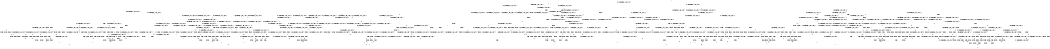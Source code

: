digraph BCG {
size = "7, 10.5";
center = TRUE;
node [shape = circle];
0 [peripheries = 2];
0 -> 1 [label = "EX !0 !ATOMIC_EXCH_BRANCH (1, +1, TRUE, +0, 3, TRUE) !{}"];
0 -> 2 [label = "EX !2 !ATOMIC_EXCH_BRANCH (1, +1, TRUE, +0, 2, TRUE) !{}"];
0 -> 3 [label = "EX !1 !ATOMIC_EXCH_BRANCH (1, +0, TRUE, +0, 1, TRUE) !{}"];
1 -> 4 [label = "EX !2 !ATOMIC_EXCH_BRANCH (1, +1, TRUE, +0, 2, FALSE) !{0}"];
1 -> 5 [label = "EX !1 !ATOMIC_EXCH_BRANCH (1, +0, TRUE, +0, 1, FALSE) !{0}"];
1 -> 6 [label = "TERMINATE !0"];
2 -> 7 [label = "EX !0 !ATOMIC_EXCH_BRANCH (1, +1, TRUE, +0, 3, FALSE) !{0, 1, 2}"];
2 -> 8 [label = "EX !1 !ATOMIC_EXCH_BRANCH (1, +0, TRUE, +0, 1, FALSE) !{0, 1, 2}"];
2 -> 9 [label = "TERMINATE !2"];
2 -> 10 [label = "EX !0 !ATOMIC_EXCH_BRANCH (1, +1, TRUE, +0, 3, FALSE) !{0, 1, 2}"];
3 -> 11 [label = "EX !1 !ATOMIC_EXCH_BRANCH (1, +0, TRUE, +0, 1, TRUE) !{0, 1}"];
3 -> 12 [label = "EX !0 !ATOMIC_EXCH_BRANCH (1, +1, TRUE, +0, 3, TRUE) !{0, 1}"];
3 -> 13 [label = "EX !2 !ATOMIC_EXCH_BRANCH (1, +1, TRUE, +0, 2, TRUE) !{0, 1}"];
3 -> 14 [label = "EX !0 !ATOMIC_EXCH_BRANCH (1, +1, TRUE, +0, 3, TRUE) !{0, 1}"];
4 -> 15 [label = "EX !1 !ATOMIC_EXCH_BRANCH (1, +0, TRUE, +0, 1, FALSE) !{0, 1, 2}"];
4 -> 16 [label = "TERMINATE !0"];
4 -> 17 [label = "TERMINATE !2"];
5 -> 18 [label = "EX !2 !ATOMIC_EXCH_BRANCH (1, +1, TRUE, +0, 2, TRUE) !{0, 1}"];
5 -> 19 [label = "TERMINATE !0"];
5 -> 20 [label = "TERMINATE !1"];
6 -> 21 [label = "EX !2 !ATOMIC_EXCH_BRANCH (1, +1, TRUE, +0, 2, FALSE) !{}"];
6 -> 22 [label = "EX !1 !ATOMIC_EXCH_BRANCH (1, +0, TRUE, +0, 1, FALSE) !{}"];
7 -> 23 [label = "EX !0 !ATOMIC_EXCH_BRANCH (1, +0, TRUE, +1, 1, TRUE) !{0, 1, 2}"];
7 -> 24 [label = "EX !1 !ATOMIC_EXCH_BRANCH (1, +0, TRUE, +0, 1, FALSE) !{0, 1, 2}"];
7 -> 25 [label = "TERMINATE !2"];
7 -> 26 [label = "EX !0 !ATOMIC_EXCH_BRANCH (1, +0, TRUE, +1, 1, TRUE) !{0, 1, 2}"];
8 -> 27 [label = "EX !0 !ATOMIC_EXCH_BRANCH (1, +1, TRUE, +0, 3, TRUE) !{0, 1, 2}"];
8 -> 28 [label = "TERMINATE !2"];
8 -> 29 [label = "TERMINATE !1"];
8 -> 30 [label = "EX !0 !ATOMIC_EXCH_BRANCH (1, +1, TRUE, +0, 3, TRUE) !{0, 1, 2}"];
9 -> 31 [label = "EX !0 !ATOMIC_EXCH_BRANCH (1, +1, TRUE, +0, 3, FALSE) !{0, 1}"];
9 -> 32 [label = "EX !1 !ATOMIC_EXCH_BRANCH (1, +0, TRUE, +0, 1, FALSE) !{0, 1}"];
9 -> 33 [label = "EX !0 !ATOMIC_EXCH_BRANCH (1, +1, TRUE, +0, 3, FALSE) !{0, 1}"];
10 -> 34 [label = "EX !1 !ATOMIC_EXCH_BRANCH (1, +0, TRUE, +0, 1, FALSE) !{0, 1, 2}"];
10 -> 26 [label = "EX !0 !ATOMIC_EXCH_BRANCH (1, +0, TRUE, +1, 1, TRUE) !{0, 1, 2}"];
10 -> 35 [label = "EX !1 !ATOMIC_EXCH_BRANCH (1, +0, TRUE, +0, 1, FALSE) !{0, 1, 2}"];
10 -> 36 [label = "TERMINATE !2"];
11 -> 11 [label = "EX !1 !ATOMIC_EXCH_BRANCH (1, +0, TRUE, +0, 1, TRUE) !{0, 1}"];
11 -> 12 [label = "EX !0 !ATOMIC_EXCH_BRANCH (1, +1, TRUE, +0, 3, TRUE) !{0, 1}"];
11 -> 13 [label = "EX !2 !ATOMIC_EXCH_BRANCH (1, +1, TRUE, +0, 2, TRUE) !{0, 1}"];
11 -> 14 [label = "EX !0 !ATOMIC_EXCH_BRANCH (1, +1, TRUE, +0, 3, TRUE) !{0, 1}"];
12 -> 37 [label = "EX !1 !ATOMIC_EXCH_BRANCH (1, +0, TRUE, +0, 1, FALSE) !{0, 1}"];
12 -> 38 [label = "EX !2 !ATOMIC_EXCH_BRANCH (1, +1, TRUE, +0, 2, FALSE) !{0, 1}"];
12 -> 39 [label = "TERMINATE !0"];
13 -> 8 [label = "EX !1 !ATOMIC_EXCH_BRANCH (1, +0, TRUE, +0, 1, FALSE) !{0, 1, 2}"];
13 -> 40 [label = "EX !0 !ATOMIC_EXCH_BRANCH (1, +1, TRUE, +0, 3, FALSE) !{0, 1, 2}"];
13 -> 41 [label = "TERMINATE !2"];
13 -> 42 [label = "EX !0 !ATOMIC_EXCH_BRANCH (1, +1, TRUE, +0, 3, FALSE) !{0, 1, 2}"];
14 -> 43 [label = "EX !1 !ATOMIC_EXCH_BRANCH (1, +0, TRUE, +0, 1, FALSE) !{0, 1}"];
14 -> 44 [label = "EX !1 !ATOMIC_EXCH_BRANCH (1, +0, TRUE, +0, 1, FALSE) !{0, 1}"];
14 -> 45 [label = "EX !2 !ATOMIC_EXCH_BRANCH (1, +1, TRUE, +0, 2, FALSE) !{0, 1}"];
14 -> 46 [label = "TERMINATE !0"];
15 -> 47 [label = "TERMINATE !0"];
15 -> 48 [label = "TERMINATE !2"];
15 -> 49 [label = "TERMINATE !1"];
16 -> 50 [label = "EX !1 !ATOMIC_EXCH_BRANCH (1, +0, TRUE, +0, 1, FALSE) !{1, 2}"];
16 -> 51 [label = "TERMINATE !2"];
16 -> 52 [label = "EX !1 !ATOMIC_EXCH_BRANCH (1, +0, TRUE, +0, 1, FALSE) !{1, 2}"];
17 -> 53 [label = "EX !1 !ATOMIC_EXCH_BRANCH (1, +0, TRUE, +0, 1, FALSE) !{0, 1}"];
17 -> 51 [label = "TERMINATE !0"];
18 -> 54 [label = "TERMINATE !0"];
18 -> 55 [label = "TERMINATE !2"];
18 -> 56 [label = "TERMINATE !1"];
19 -> 57 [label = "EX !2 !ATOMIC_EXCH_BRANCH (1, +1, TRUE, +0, 2, TRUE) !{1}"];
19 -> 58 [label = "TERMINATE !1"];
20 -> 59 [label = "EX !2 !ATOMIC_EXCH_BRANCH (1, +1, TRUE, +0, 2, TRUE) !{0}"];
20 -> 58 [label = "TERMINATE !0"];
21 -> 50 [label = "EX !1 !ATOMIC_EXCH_BRANCH (1, +0, TRUE, +0, 1, FALSE) !{1, 2}"];
21 -> 51 [label = "TERMINATE !2"];
21 -> 52 [label = "EX !1 !ATOMIC_EXCH_BRANCH (1, +0, TRUE, +0, 1, FALSE) !{1, 2}"];
22 -> 57 [label = "EX !2 !ATOMIC_EXCH_BRANCH (1, +1, TRUE, +0, 2, TRUE) !{1}"];
22 -> 58 [label = "TERMINATE !1"];
23 -> 60 [label = "EX !0 !ATOMIC_EXCH_BRANCH (1, +1, TRUE, +0, 3, TRUE) !{0, 1, 2}"];
23 -> 61 [label = "EX !1 !ATOMIC_EXCH_BRANCH (1, +0, TRUE, +0, 1, TRUE) !{0, 1, 2}"];
23 -> 62 [label = "TERMINATE !2"];
23 -> 63 [label = "EX !0 !ATOMIC_EXCH_BRANCH (1, +1, TRUE, +0, 3, TRUE) !{0, 1, 2}"];
24 -> 64 [label = "EX !0 !ATOMIC_EXCH_BRANCH (1, +0, TRUE, +1, 1, FALSE) !{0, 1, 2}"];
24 -> 65 [label = "TERMINATE !2"];
24 -> 66 [label = "TERMINATE !1"];
24 -> 67 [label = "EX !0 !ATOMIC_EXCH_BRANCH (1, +0, TRUE, +1, 1, FALSE) !{0, 1, 2}"];
25 -> 68 [label = "EX !0 !ATOMIC_EXCH_BRANCH (1, +0, TRUE, +1, 1, TRUE) !{0, 1}"];
25 -> 69 [label = "EX !1 !ATOMIC_EXCH_BRANCH (1, +0, TRUE, +0, 1, FALSE) !{0, 1}"];
25 -> 70 [label = "EX !0 !ATOMIC_EXCH_BRANCH (1, +0, TRUE, +1, 1, TRUE) !{0, 1}"];
26 -> 71 [label = "EX !1 !ATOMIC_EXCH_BRANCH (1, +0, TRUE, +0, 1, TRUE) !{0, 1, 2}"];
26 -> 63 [label = "EX !0 !ATOMIC_EXCH_BRANCH (1, +1, TRUE, +0, 3, TRUE) !{0, 1, 2}"];
26 -> 72 [label = "EX !1 !ATOMIC_EXCH_BRANCH (1, +0, TRUE, +0, 1, TRUE) !{0, 1, 2}"];
26 -> 73 [label = "TERMINATE !2"];
27 -> 54 [label = "TERMINATE !0"];
27 -> 55 [label = "TERMINATE !2"];
27 -> 56 [label = "TERMINATE !1"];
28 -> 74 [label = "EX !0 !ATOMIC_EXCH_BRANCH (1, +1, TRUE, +0, 3, TRUE) !{0, 1}"];
28 -> 75 [label = "TERMINATE !1"];
28 -> 76 [label = "EX !0 !ATOMIC_EXCH_BRANCH (1, +1, TRUE, +0, 3, TRUE) !{0, 1}"];
29 -> 77 [label = "EX !0 !ATOMIC_EXCH_BRANCH (1, +1, TRUE, +0, 3, TRUE) !{0, 2}"];
29 -> 75 [label = "TERMINATE !2"];
29 -> 78 [label = "EX !0 !ATOMIC_EXCH_BRANCH (1, +1, TRUE, +0, 3, TRUE) !{0, 2}"];
30 -> 79 [label = "TERMINATE !0"];
30 -> 80 [label = "TERMINATE !2"];
30 -> 81 [label = "TERMINATE !1"];
31 -> 68 [label = "EX !0 !ATOMIC_EXCH_BRANCH (1, +0, TRUE, +1, 1, TRUE) !{0, 1}"];
31 -> 69 [label = "EX !1 !ATOMIC_EXCH_BRANCH (1, +0, TRUE, +0, 1, FALSE) !{0, 1}"];
31 -> 70 [label = "EX !0 !ATOMIC_EXCH_BRANCH (1, +0, TRUE, +1, 1, TRUE) !{0, 1}"];
32 -> 74 [label = "EX !0 !ATOMIC_EXCH_BRANCH (1, +1, TRUE, +0, 3, TRUE) !{0, 1}"];
32 -> 75 [label = "TERMINATE !1"];
32 -> 76 [label = "EX !0 !ATOMIC_EXCH_BRANCH (1, +1, TRUE, +0, 3, TRUE) !{0, 1}"];
33 -> 82 [label = "EX !1 !ATOMIC_EXCH_BRANCH (1, +0, TRUE, +0, 1, FALSE) !{0, 1}"];
33 -> 70 [label = "EX !0 !ATOMIC_EXCH_BRANCH (1, +0, TRUE, +1, 1, TRUE) !{0, 1}"];
33 -> 83 [label = "EX !1 !ATOMIC_EXCH_BRANCH (1, +0, TRUE, +0, 1, FALSE) !{0, 1}"];
34 -> 84 [label = "EX !0 !ATOMIC_EXCH_BRANCH (1, +0, TRUE, +1, 1, FALSE) !{0, 1, 2}"];
34 -> 85 [label = "TERMINATE !2"];
34 -> 86 [label = "TERMINATE !1"];
35 -> 67 [label = "EX !0 !ATOMIC_EXCH_BRANCH (1, +0, TRUE, +1, 1, FALSE) !{0, 1, 2}"];
35 -> 87 [label = "TERMINATE !2"];
35 -> 88 [label = "TERMINATE !1"];
36 -> 89 [label = "EX !0 !ATOMIC_EXCH_BRANCH (1, +0, TRUE, +1, 1, TRUE) !{0, 1}"];
36 -> 90 [label = "EX !1 !ATOMIC_EXCH_BRANCH (1, +0, TRUE, +0, 1, FALSE) !{0, 1}"];
37 -> 18 [label = "EX !2 !ATOMIC_EXCH_BRANCH (1, +1, TRUE, +0, 2, TRUE) !{0, 1}"];
37 -> 19 [label = "TERMINATE !0"];
37 -> 20 [label = "TERMINATE !1"];
38 -> 15 [label = "EX !1 !ATOMIC_EXCH_BRANCH (1, +0, TRUE, +0, 1, FALSE) !{0, 1, 2}"];
38 -> 91 [label = "TERMINATE !0"];
38 -> 92 [label = "TERMINATE !2"];
39 -> 93 [label = "EX !1 !ATOMIC_EXCH_BRANCH (1, +0, TRUE, +0, 1, FALSE) !{1}"];
39 -> 94 [label = "EX !2 !ATOMIC_EXCH_BRANCH (1, +1, TRUE, +0, 2, FALSE) !{1}"];
39 -> 95 [label = "EX !1 !ATOMIC_EXCH_BRANCH (1, +0, TRUE, +0, 1, FALSE) !{1}"];
40 -> 96 [label = "EX !0 !ATOMIC_EXCH_BRANCH (1, +0, TRUE, +1, 1, TRUE) !{0, 1, 2}"];
40 -> 24 [label = "EX !1 !ATOMIC_EXCH_BRANCH (1, +0, TRUE, +0, 1, FALSE) !{0, 1, 2}"];
40 -> 97 [label = "TERMINATE !2"];
40 -> 98 [label = "EX !0 !ATOMIC_EXCH_BRANCH (1, +0, TRUE, +1, 1, TRUE) !{0, 1, 2}"];
41 -> 32 [label = "EX !1 !ATOMIC_EXCH_BRANCH (1, +0, TRUE, +0, 1, FALSE) !{0, 1}"];
41 -> 99 [label = "EX !0 !ATOMIC_EXCH_BRANCH (1, +1, TRUE, +0, 3, FALSE) !{0, 1}"];
41 -> 100 [label = "EX !0 !ATOMIC_EXCH_BRANCH (1, +1, TRUE, +0, 3, FALSE) !{0, 1}"];
42 -> 34 [label = "EX !1 !ATOMIC_EXCH_BRANCH (1, +0, TRUE, +0, 1, FALSE) !{0, 1, 2}"];
42 -> 98 [label = "EX !0 !ATOMIC_EXCH_BRANCH (1, +0, TRUE, +1, 1, TRUE) !{0, 1, 2}"];
42 -> 35 [label = "EX !1 !ATOMIC_EXCH_BRANCH (1, +0, TRUE, +0, 1, FALSE) !{0, 1, 2}"];
42 -> 101 [label = "TERMINATE !2"];
43 -> 102 [label = "EX !2 !ATOMIC_EXCH_BRANCH (1, +1, TRUE, +0, 2, TRUE) !{0, 1}"];
43 -> 103 [label = "TERMINATE !0"];
43 -> 104 [label = "TERMINATE !1"];
44 -> 105 [label = "EX !2 !ATOMIC_EXCH_BRANCH (1, +1, TRUE, +0, 2, TRUE) !{0, 1}"];
44 -> 106 [label = "TERMINATE !0"];
44 -> 107 [label = "TERMINATE !1"];
45 -> 108 [label = "EX !1 !ATOMIC_EXCH_BRANCH (1, +0, TRUE, +0, 1, FALSE) !{0, 1, 2}"];
45 -> 109 [label = "TERMINATE !0"];
45 -> 110 [label = "TERMINATE !2"];
46 -> 111 [label = "EX !1 !ATOMIC_EXCH_BRANCH (1, +0, TRUE, +0, 1, FALSE) !{1}"];
46 -> 112 [label = "EX !2 !ATOMIC_EXCH_BRANCH (1, +1, TRUE, +0, 2, FALSE) !{1}"];
47 -> 113 [label = "TERMINATE !2"];
47 -> 114 [label = "TERMINATE !1"];
48 -> 113 [label = "TERMINATE !0"];
48 -> 115 [label = "TERMINATE !1"];
49 -> 114 [label = "TERMINATE !0"];
49 -> 115 [label = "TERMINATE !2"];
50 -> 113 [label = "TERMINATE !2"];
50 -> 114 [label = "TERMINATE !1"];
51 -> 116 [label = "EX !1 !ATOMIC_EXCH_BRANCH (1, +0, TRUE, +0, 1, FALSE) !{1}"];
51 -> 117 [label = "EX !1 !ATOMIC_EXCH_BRANCH (1, +0, TRUE, +0, 1, FALSE) !{1}"];
52 -> 118 [label = "TERMINATE !2"];
52 -> 119 [label = "TERMINATE !1"];
53 -> 113 [label = "TERMINATE !0"];
53 -> 115 [label = "TERMINATE !1"];
54 -> 120 [label = "TERMINATE !2"];
54 -> 121 [label = "TERMINATE !1"];
55 -> 120 [label = "TERMINATE !0"];
55 -> 122 [label = "TERMINATE !1"];
56 -> 121 [label = "TERMINATE !0"];
56 -> 122 [label = "TERMINATE !2"];
57 -> 120 [label = "TERMINATE !2"];
57 -> 121 [label = "TERMINATE !1"];
58 -> 123 [label = "EX !2 !ATOMIC_EXCH_BRANCH (1, +1, TRUE, +0, 2, TRUE) !{}"];
59 -> 121 [label = "TERMINATE !0"];
59 -> 122 [label = "TERMINATE !2"];
60 -> 15 [label = "EX !1 !ATOMIC_EXCH_BRANCH (1, +0, TRUE, +0, 1, FALSE) !{0, 1, 2}"];
60 -> 16 [label = "TERMINATE !0"];
60 -> 17 [label = "TERMINATE !2"];
61 -> 124 [label = "EX !0 !ATOMIC_EXCH_BRANCH (1, +1, TRUE, +0, 3, TRUE) !{0, 1, 2}"];
61 -> 61 [label = "EX !1 !ATOMIC_EXCH_BRANCH (1, +0, TRUE, +0, 1, TRUE) !{0, 1, 2}"];
61 -> 125 [label = "TERMINATE !2"];
61 -> 126 [label = "EX !0 !ATOMIC_EXCH_BRANCH (1, +1, TRUE, +0, 3, TRUE) !{0, 1, 2}"];
62 -> 127 [label = "EX !0 !ATOMIC_EXCH_BRANCH (1, +1, TRUE, +0, 3, TRUE) !{0, 1}"];
62 -> 128 [label = "EX !1 !ATOMIC_EXCH_BRANCH (1, +0, TRUE, +0, 1, TRUE) !{0, 1}"];
62 -> 129 [label = "EX !0 !ATOMIC_EXCH_BRANCH (1, +1, TRUE, +0, 3, TRUE) !{0, 1}"];
63 -> 130 [label = "EX !1 !ATOMIC_EXCH_BRANCH (1, +0, TRUE, +0, 1, FALSE) !{0, 1, 2}"];
63 -> 131 [label = "EX !1 !ATOMIC_EXCH_BRANCH (1, +0, TRUE, +0, 1, FALSE) !{0, 1, 2}"];
63 -> 132 [label = "TERMINATE !0"];
63 -> 133 [label = "TERMINATE !2"];
64 -> 47 [label = "TERMINATE !0"];
64 -> 48 [label = "TERMINATE !2"];
64 -> 49 [label = "TERMINATE !1"];
65 -> 134 [label = "EX !0 !ATOMIC_EXCH_BRANCH (1, +0, TRUE, +1, 1, FALSE) !{0, 1}"];
65 -> 135 [label = "TERMINATE !1"];
65 -> 136 [label = "EX !0 !ATOMIC_EXCH_BRANCH (1, +0, TRUE, +1, 1, FALSE) !{0, 1}"];
66 -> 137 [label = "EX !0 !ATOMIC_EXCH_BRANCH (1, +0, TRUE, +1, 1, FALSE) !{0, 2}"];
66 -> 135 [label = "TERMINATE !2"];
66 -> 138 [label = "EX !0 !ATOMIC_EXCH_BRANCH (1, +0, TRUE, +1, 1, FALSE) !{0, 2}"];
67 -> 139 [label = "TERMINATE !0"];
67 -> 140 [label = "TERMINATE !2"];
67 -> 141 [label = "TERMINATE !1"];
68 -> 127 [label = "EX !0 !ATOMIC_EXCH_BRANCH (1, +1, TRUE, +0, 3, TRUE) !{0, 1}"];
68 -> 128 [label = "EX !1 !ATOMIC_EXCH_BRANCH (1, +0, TRUE, +0, 1, TRUE) !{0, 1}"];
68 -> 129 [label = "EX !0 !ATOMIC_EXCH_BRANCH (1, +1, TRUE, +0, 3, TRUE) !{0, 1}"];
69 -> 134 [label = "EX !0 !ATOMIC_EXCH_BRANCH (1, +0, TRUE, +1, 1, FALSE) !{0, 1}"];
69 -> 135 [label = "TERMINATE !1"];
69 -> 136 [label = "EX !0 !ATOMIC_EXCH_BRANCH (1, +0, TRUE, +1, 1, FALSE) !{0, 1}"];
70 -> 142 [label = "EX !1 !ATOMIC_EXCH_BRANCH (1, +0, TRUE, +0, 1, TRUE) !{0, 1}"];
70 -> 129 [label = "EX !0 !ATOMIC_EXCH_BRANCH (1, +1, TRUE, +0, 3, TRUE) !{0, 1}"];
70 -> 143 [label = "EX !1 !ATOMIC_EXCH_BRANCH (1, +0, TRUE, +0, 1, TRUE) !{0, 1}"];
71 -> 144 [label = "EX !0 !ATOMIC_EXCH_BRANCH (1, +1, TRUE, +0, 3, TRUE) !{0, 1, 2}"];
71 -> 71 [label = "EX !1 !ATOMIC_EXCH_BRANCH (1, +0, TRUE, +0, 1, TRUE) !{0, 1, 2}"];
71 -> 145 [label = "TERMINATE !2"];
72 -> 71 [label = "EX !1 !ATOMIC_EXCH_BRANCH (1, +0, TRUE, +0, 1, TRUE) !{0, 1, 2}"];
72 -> 126 [label = "EX !0 !ATOMIC_EXCH_BRANCH (1, +1, TRUE, +0, 3, TRUE) !{0, 1, 2}"];
72 -> 72 [label = "EX !1 !ATOMIC_EXCH_BRANCH (1, +0, TRUE, +0, 1, TRUE) !{0, 1, 2}"];
72 -> 146 [label = "TERMINATE !2"];
73 -> 147 [label = "EX !0 !ATOMIC_EXCH_BRANCH (1, +1, TRUE, +0, 3, TRUE) !{0, 1}"];
73 -> 148 [label = "EX !1 !ATOMIC_EXCH_BRANCH (1, +0, TRUE, +0, 1, TRUE) !{0, 1}"];
74 -> 120 [label = "TERMINATE !0"];
74 -> 122 [label = "TERMINATE !1"];
75 -> 149 [label = "EX !0 !ATOMIC_EXCH_BRANCH (1, +1, TRUE, +0, 3, TRUE) !{0}"];
75 -> 150 [label = "EX !0 !ATOMIC_EXCH_BRANCH (1, +1, TRUE, +0, 3, TRUE) !{0}"];
76 -> 151 [label = "TERMINATE !0"];
76 -> 152 [label = "TERMINATE !1"];
77 -> 121 [label = "TERMINATE !0"];
77 -> 122 [label = "TERMINATE !2"];
78 -> 153 [label = "TERMINATE !0"];
78 -> 154 [label = "TERMINATE !2"];
79 -> 155 [label = "TERMINATE !2"];
79 -> 156 [label = "TERMINATE !1"];
80 -> 155 [label = "TERMINATE !0"];
80 -> 157 [label = "TERMINATE !1"];
81 -> 156 [label = "TERMINATE !0"];
81 -> 157 [label = "TERMINATE !2"];
82 -> 158 [label = "EX !0 !ATOMIC_EXCH_BRANCH (1, +0, TRUE, +1, 1, FALSE) !{0, 1}"];
82 -> 159 [label = "TERMINATE !1"];
82 -> 136 [label = "EX !0 !ATOMIC_EXCH_BRANCH (1, +0, TRUE, +1, 1, FALSE) !{0, 1}"];
83 -> 136 [label = "EX !0 !ATOMIC_EXCH_BRANCH (1, +0, TRUE, +1, 1, FALSE) !{0, 1}"];
83 -> 160 [label = "TERMINATE !1"];
84 -> 161 [label = "TERMINATE !0"];
84 -> 162 [label = "TERMINATE !2"];
84 -> 163 [label = "TERMINATE !1"];
85 -> 164 [label = "EX !0 !ATOMIC_EXCH_BRANCH (1, +0, TRUE, +1, 1, FALSE) !{0, 1}"];
85 -> 165 [label = "TERMINATE !1"];
86 -> 166 [label = "EX !0 !ATOMIC_EXCH_BRANCH (1, +0, TRUE, +1, 1, FALSE) !{0, 2}"];
86 -> 165 [label = "TERMINATE !2"];
87 -> 167 [label = "EX !0 !ATOMIC_EXCH_BRANCH (1, +0, TRUE, +1, 1, FALSE) !{0, 1}"];
87 -> 168 [label = "TERMINATE !1"];
88 -> 169 [label = "EX !0 !ATOMIC_EXCH_BRANCH (1, +0, TRUE, +1, 1, FALSE) !{0, 2}"];
88 -> 168 [label = "TERMINATE !2"];
89 -> 147 [label = "EX !0 !ATOMIC_EXCH_BRANCH (1, +1, TRUE, +0, 3, TRUE) !{0, 1}"];
89 -> 148 [label = "EX !1 !ATOMIC_EXCH_BRANCH (1, +0, TRUE, +0, 1, TRUE) !{0, 1}"];
90 -> 167 [label = "EX !0 !ATOMIC_EXCH_BRANCH (1, +0, TRUE, +1, 1, FALSE) !{0, 1}"];
90 -> 168 [label = "TERMINATE !1"];
91 -> 50 [label = "EX !1 !ATOMIC_EXCH_BRANCH (1, +0, TRUE, +0, 1, FALSE) !{1, 2}"];
91 -> 170 [label = "TERMINATE !2"];
91 -> 52 [label = "EX !1 !ATOMIC_EXCH_BRANCH (1, +0, TRUE, +0, 1, FALSE) !{1, 2}"];
92 -> 53 [label = "EX !1 !ATOMIC_EXCH_BRANCH (1, +0, TRUE, +0, 1, FALSE) !{0, 1}"];
92 -> 170 [label = "TERMINATE !0"];
93 -> 57 [label = "EX !2 !ATOMIC_EXCH_BRANCH (1, +1, TRUE, +0, 2, TRUE) !{1}"];
93 -> 58 [label = "TERMINATE !1"];
94 -> 50 [label = "EX !1 !ATOMIC_EXCH_BRANCH (1, +0, TRUE, +0, 1, FALSE) !{1, 2}"];
94 -> 170 [label = "TERMINATE !2"];
94 -> 52 [label = "EX !1 !ATOMIC_EXCH_BRANCH (1, +0, TRUE, +0, 1, FALSE) !{1, 2}"];
95 -> 171 [label = "EX !2 !ATOMIC_EXCH_BRANCH (1, +1, TRUE, +0, 2, TRUE) !{1}"];
95 -> 172 [label = "TERMINATE !1"];
96 -> 124 [label = "EX !0 !ATOMIC_EXCH_BRANCH (1, +1, TRUE, +0, 3, TRUE) !{0, 1, 2}"];
96 -> 61 [label = "EX !1 !ATOMIC_EXCH_BRANCH (1, +0, TRUE, +0, 1, TRUE) !{0, 1, 2}"];
96 -> 125 [label = "TERMINATE !2"];
96 -> 126 [label = "EX !0 !ATOMIC_EXCH_BRANCH (1, +1, TRUE, +0, 3, TRUE) !{0, 1, 2}"];
97 -> 173 [label = "EX !0 !ATOMIC_EXCH_BRANCH (1, +0, TRUE, +1, 1, TRUE) !{0, 1}"];
97 -> 69 [label = "EX !1 !ATOMIC_EXCH_BRANCH (1, +0, TRUE, +0, 1, FALSE) !{0, 1}"];
97 -> 174 [label = "EX !0 !ATOMIC_EXCH_BRANCH (1, +0, TRUE, +1, 1, TRUE) !{0, 1}"];
98 -> 71 [label = "EX !1 !ATOMIC_EXCH_BRANCH (1, +0, TRUE, +0, 1, TRUE) !{0, 1, 2}"];
98 -> 126 [label = "EX !0 !ATOMIC_EXCH_BRANCH (1, +1, TRUE, +0, 3, TRUE) !{0, 1, 2}"];
98 -> 72 [label = "EX !1 !ATOMIC_EXCH_BRANCH (1, +0, TRUE, +0, 1, TRUE) !{0, 1, 2}"];
98 -> 146 [label = "TERMINATE !2"];
99 -> 173 [label = "EX !0 !ATOMIC_EXCH_BRANCH (1, +0, TRUE, +1, 1, TRUE) !{0, 1}"];
99 -> 69 [label = "EX !1 !ATOMIC_EXCH_BRANCH (1, +0, TRUE, +0, 1, FALSE) !{0, 1}"];
99 -> 174 [label = "EX !0 !ATOMIC_EXCH_BRANCH (1, +0, TRUE, +1, 1, TRUE) !{0, 1}"];
100 -> 82 [label = "EX !1 !ATOMIC_EXCH_BRANCH (1, +0, TRUE, +0, 1, FALSE) !{0, 1}"];
100 -> 174 [label = "EX !0 !ATOMIC_EXCH_BRANCH (1, +0, TRUE, +1, 1, TRUE) !{0, 1}"];
100 -> 83 [label = "EX !1 !ATOMIC_EXCH_BRANCH (1, +0, TRUE, +0, 1, FALSE) !{0, 1}"];
101 -> 175 [label = "EX !0 !ATOMIC_EXCH_BRANCH (1, +0, TRUE, +1, 1, TRUE) !{0, 1}"];
101 -> 90 [label = "EX !1 !ATOMIC_EXCH_BRANCH (1, +0, TRUE, +0, 1, FALSE) !{0, 1}"];
102 -> 176 [label = "TERMINATE !0"];
102 -> 177 [label = "TERMINATE !2"];
102 -> 178 [label = "TERMINATE !1"];
103 -> 179 [label = "EX !2 !ATOMIC_EXCH_BRANCH (1, +1, TRUE, +0, 2, TRUE) !{1}"];
103 -> 180 [label = "TERMINATE !1"];
104 -> 181 [label = "EX !2 !ATOMIC_EXCH_BRANCH (1, +1, TRUE, +0, 2, TRUE) !{0}"];
104 -> 180 [label = "TERMINATE !0"];
105 -> 182 [label = "TERMINATE !0"];
105 -> 183 [label = "TERMINATE !2"];
105 -> 184 [label = "TERMINATE !1"];
106 -> 185 [label = "EX !2 !ATOMIC_EXCH_BRANCH (1, +1, TRUE, +0, 2, TRUE) !{1}"];
106 -> 186 [label = "TERMINATE !1"];
107 -> 187 [label = "EX !2 !ATOMIC_EXCH_BRANCH (1, +1, TRUE, +0, 2, TRUE) !{0}"];
107 -> 186 [label = "TERMINATE !0"];
108 -> 188 [label = "TERMINATE !0"];
108 -> 189 [label = "TERMINATE !2"];
108 -> 190 [label = "TERMINATE !1"];
109 -> 191 [label = "EX !1 !ATOMIC_EXCH_BRANCH (1, +0, TRUE, +0, 1, FALSE) !{1, 2}"];
109 -> 192 [label = "TERMINATE !2"];
110 -> 193 [label = "EX !1 !ATOMIC_EXCH_BRANCH (1, +0, TRUE, +0, 1, FALSE) !{0, 1}"];
110 -> 194 [label = "EX !1 !ATOMIC_EXCH_BRANCH (1, +0, TRUE, +0, 1, FALSE) !{0, 1}"];
110 -> 192 [label = "TERMINATE !0"];
111 -> 185 [label = "EX !2 !ATOMIC_EXCH_BRANCH (1, +1, TRUE, +0, 2, TRUE) !{1}"];
111 -> 186 [label = "TERMINATE !1"];
112 -> 191 [label = "EX !1 !ATOMIC_EXCH_BRANCH (1, +0, TRUE, +0, 1, FALSE) !{1, 2}"];
112 -> 192 [label = "TERMINATE !2"];
113 -> 195 [label = "TERMINATE !1"];
114 -> 195 [label = "TERMINATE !2"];
115 -> 195 [label = "TERMINATE !0"];
116 -> 195 [label = "TERMINATE !1"];
117 -> 196 [label = "TERMINATE !1"];
118 -> 197 [label = "TERMINATE !1"];
119 -> 197 [label = "TERMINATE !2"];
120 -> 198 [label = "TERMINATE !1"];
121 -> 198 [label = "TERMINATE !2"];
122 -> 198 [label = "TERMINATE !0"];
123 -> 198 [label = "TERMINATE !2"];
124 -> 15 [label = "EX !1 !ATOMIC_EXCH_BRANCH (1, +0, TRUE, +0, 1, FALSE) !{0, 1, 2}"];
124 -> 91 [label = "TERMINATE !0"];
124 -> 92 [label = "TERMINATE !2"];
125 -> 199 [label = "EX !0 !ATOMIC_EXCH_BRANCH (1, +1, TRUE, +0, 3, TRUE) !{0, 1}"];
125 -> 128 [label = "EX !1 !ATOMIC_EXCH_BRANCH (1, +0, TRUE, +0, 1, TRUE) !{0, 1}"];
125 -> 200 [label = "EX !0 !ATOMIC_EXCH_BRANCH (1, +1, TRUE, +0, 3, TRUE) !{0, 1}"];
126 -> 130 [label = "EX !1 !ATOMIC_EXCH_BRANCH (1, +0, TRUE, +0, 1, FALSE) !{0, 1, 2}"];
126 -> 131 [label = "EX !1 !ATOMIC_EXCH_BRANCH (1, +0, TRUE, +0, 1, FALSE) !{0, 1, 2}"];
126 -> 201 [label = "TERMINATE !0"];
126 -> 202 [label = "TERMINATE !2"];
127 -> 53 [label = "EX !1 !ATOMIC_EXCH_BRANCH (1, +0, TRUE, +0, 1, FALSE) !{0, 1}"];
127 -> 51 [label = "TERMINATE !0"];
128 -> 199 [label = "EX !0 !ATOMIC_EXCH_BRANCH (1, +1, TRUE, +0, 3, TRUE) !{0, 1}"];
128 -> 128 [label = "EX !1 !ATOMIC_EXCH_BRANCH (1, +0, TRUE, +0, 1, TRUE) !{0, 1}"];
128 -> 200 [label = "EX !0 !ATOMIC_EXCH_BRANCH (1, +1, TRUE, +0, 3, TRUE) !{0, 1}"];
129 -> 193 [label = "EX !1 !ATOMIC_EXCH_BRANCH (1, +0, TRUE, +0, 1, FALSE) !{0, 1}"];
129 -> 194 [label = "EX !1 !ATOMIC_EXCH_BRANCH (1, +0, TRUE, +0, 1, FALSE) !{0, 1}"];
129 -> 203 [label = "TERMINATE !0"];
130 -> 161 [label = "TERMINATE !0"];
130 -> 162 [label = "TERMINATE !2"];
130 -> 163 [label = "TERMINATE !1"];
131 -> 139 [label = "TERMINATE !0"];
131 -> 140 [label = "TERMINATE !2"];
131 -> 141 [label = "TERMINATE !1"];
132 -> 204 [label = "EX !1 !ATOMIC_EXCH_BRANCH (1, +0, TRUE, +0, 1, FALSE) !{1, 2}"];
132 -> 205 [label = "TERMINATE !2"];
133 -> 206 [label = "EX !1 !ATOMIC_EXCH_BRANCH (1, +0, TRUE, +0, 1, FALSE) !{0, 1}"];
133 -> 205 [label = "TERMINATE !0"];
134 -> 113 [label = "TERMINATE !0"];
134 -> 115 [label = "TERMINATE !1"];
135 -> 207 [label = "EX !0 !ATOMIC_EXCH_BRANCH (1, +0, TRUE, +1, 1, FALSE) !{0}"];
135 -> 208 [label = "EX !0 !ATOMIC_EXCH_BRANCH (1, +0, TRUE, +1, 1, FALSE) !{0}"];
136 -> 209 [label = "TERMINATE !0"];
136 -> 210 [label = "TERMINATE !1"];
137 -> 114 [label = "TERMINATE !0"];
137 -> 115 [label = "TERMINATE !2"];
138 -> 211 [label = "TERMINATE !0"];
138 -> 212 [label = "TERMINATE !2"];
139 -> 213 [label = "TERMINATE !2"];
139 -> 214 [label = "TERMINATE !1"];
140 -> 213 [label = "TERMINATE !0"];
140 -> 215 [label = "TERMINATE !1"];
141 -> 214 [label = "TERMINATE !0"];
141 -> 215 [label = "TERMINATE !2"];
142 -> 216 [label = "EX !0 !ATOMIC_EXCH_BRANCH (1, +1, TRUE, +0, 3, TRUE) !{0, 1}"];
142 -> 142 [label = "EX !1 !ATOMIC_EXCH_BRANCH (1, +0, TRUE, +0, 1, TRUE) !{0, 1}"];
142 -> 200 [label = "EX !0 !ATOMIC_EXCH_BRANCH (1, +1, TRUE, +0, 3, TRUE) !{0, 1}"];
143 -> 142 [label = "EX !1 !ATOMIC_EXCH_BRANCH (1, +0, TRUE, +0, 1, TRUE) !{0, 1}"];
143 -> 200 [label = "EX !0 !ATOMIC_EXCH_BRANCH (1, +1, TRUE, +0, 3, TRUE) !{0, 1}"];
143 -> 143 [label = "EX !1 !ATOMIC_EXCH_BRANCH (1, +0, TRUE, +0, 1, TRUE) !{0, 1}"];
144 -> 130 [label = "EX !1 !ATOMIC_EXCH_BRANCH (1, +0, TRUE, +0, 1, FALSE) !{0, 1, 2}"];
144 -> 217 [label = "TERMINATE !0"];
144 -> 218 [label = "TERMINATE !2"];
145 -> 219 [label = "EX !0 !ATOMIC_EXCH_BRANCH (1, +1, TRUE, +0, 3, TRUE) !{0, 1}"];
145 -> 220 [label = "EX !1 !ATOMIC_EXCH_BRANCH (1, +0, TRUE, +0, 1, TRUE) !{0, 1}"];
146 -> 221 [label = "EX !0 !ATOMIC_EXCH_BRANCH (1, +1, TRUE, +0, 3, TRUE) !{0, 1}"];
146 -> 148 [label = "EX !1 !ATOMIC_EXCH_BRANCH (1, +0, TRUE, +0, 1, TRUE) !{0, 1}"];
147 -> 206 [label = "EX !1 !ATOMIC_EXCH_BRANCH (1, +0, TRUE, +0, 1, FALSE) !{0, 1}"];
147 -> 205 [label = "TERMINATE !0"];
148 -> 221 [label = "EX !0 !ATOMIC_EXCH_BRANCH (1, +1, TRUE, +0, 3, TRUE) !{0, 1}"];
148 -> 148 [label = "EX !1 !ATOMIC_EXCH_BRANCH (1, +0, TRUE, +0, 1, TRUE) !{0, 1}"];
149 -> 198 [label = "TERMINATE !0"];
150 -> 222 [label = "TERMINATE !0"];
151 -> 223 [label = "TERMINATE !1"];
152 -> 223 [label = "TERMINATE !0"];
153 -> 224 [label = "TERMINATE !2"];
154 -> 224 [label = "TERMINATE !0"];
155 -> 225 [label = "TERMINATE !1"];
156 -> 225 [label = "TERMINATE !2"];
157 -> 225 [label = "TERMINATE !0"];
158 -> 226 [label = "TERMINATE !0"];
158 -> 227 [label = "TERMINATE !1"];
159 -> 228 [label = "EX !0 !ATOMIC_EXCH_BRANCH (1, +0, TRUE, +1, 1, FALSE) !{0}"];
160 -> 229 [label = "EX !0 !ATOMIC_EXCH_BRANCH (1, +0, TRUE, +1, 1, FALSE) !{0}"];
161 -> 230 [label = "TERMINATE !2"];
161 -> 231 [label = "TERMINATE !1"];
162 -> 230 [label = "TERMINATE !0"];
162 -> 232 [label = "TERMINATE !1"];
163 -> 231 [label = "TERMINATE !0"];
163 -> 232 [label = "TERMINATE !2"];
164 -> 230 [label = "TERMINATE !0"];
164 -> 232 [label = "TERMINATE !1"];
165 -> 233 [label = "EX !0 !ATOMIC_EXCH_BRANCH (1, +0, TRUE, +1, 1, FALSE) !{0}"];
166 -> 231 [label = "TERMINATE !0"];
166 -> 232 [label = "TERMINATE !2"];
167 -> 213 [label = "TERMINATE !0"];
167 -> 215 [label = "TERMINATE !1"];
168 -> 234 [label = "EX !0 !ATOMIC_EXCH_BRANCH (1, +0, TRUE, +1, 1, FALSE) !{0}"];
169 -> 214 [label = "TERMINATE !0"];
169 -> 215 [label = "TERMINATE !2"];
170 -> 116 [label = "EX !1 !ATOMIC_EXCH_BRANCH (1, +0, TRUE, +0, 1, FALSE) !{1}"];
170 -> 117 [label = "EX !1 !ATOMIC_EXCH_BRANCH (1, +0, TRUE, +0, 1, FALSE) !{1}"];
171 -> 235 [label = "TERMINATE !2"];
171 -> 236 [label = "TERMINATE !1"];
172 -> 237 [label = "EX !2 !ATOMIC_EXCH_BRANCH (1, +1, TRUE, +0, 2, TRUE) !{}"];
173 -> 199 [label = "EX !0 !ATOMIC_EXCH_BRANCH (1, +1, TRUE, +0, 3, TRUE) !{0, 1}"];
173 -> 128 [label = "EX !1 !ATOMIC_EXCH_BRANCH (1, +0, TRUE, +0, 1, TRUE) !{0, 1}"];
173 -> 200 [label = "EX !0 !ATOMIC_EXCH_BRANCH (1, +1, TRUE, +0, 3, TRUE) !{0, 1}"];
174 -> 142 [label = "EX !1 !ATOMIC_EXCH_BRANCH (1, +0, TRUE, +0, 1, TRUE) !{0, 1}"];
174 -> 200 [label = "EX !0 !ATOMIC_EXCH_BRANCH (1, +1, TRUE, +0, 3, TRUE) !{0, 1}"];
174 -> 143 [label = "EX !1 !ATOMIC_EXCH_BRANCH (1, +0, TRUE, +0, 1, TRUE) !{0, 1}"];
175 -> 221 [label = "EX !0 !ATOMIC_EXCH_BRANCH (1, +1, TRUE, +0, 3, TRUE) !{0, 1}"];
175 -> 148 [label = "EX !1 !ATOMIC_EXCH_BRANCH (1, +0, TRUE, +0, 1, TRUE) !{0, 1}"];
176 -> 238 [label = "TERMINATE !2"];
176 -> 239 [label = "TERMINATE !1"];
177 -> 238 [label = "TERMINATE !0"];
177 -> 240 [label = "TERMINATE !1"];
178 -> 239 [label = "TERMINATE !0"];
178 -> 240 [label = "TERMINATE !2"];
179 -> 238 [label = "TERMINATE !2"];
179 -> 239 [label = "TERMINATE !1"];
180 -> 241 [label = "EX !2 !ATOMIC_EXCH_BRANCH (1, +1, TRUE, +0, 2, TRUE) !{}"];
181 -> 239 [label = "TERMINATE !0"];
181 -> 240 [label = "TERMINATE !2"];
182 -> 151 [label = "TERMINATE !2"];
182 -> 242 [label = "TERMINATE !1"];
183 -> 151 [label = "TERMINATE !0"];
183 -> 152 [label = "TERMINATE !1"];
184 -> 242 [label = "TERMINATE !0"];
184 -> 152 [label = "TERMINATE !2"];
185 -> 151 [label = "TERMINATE !2"];
185 -> 242 [label = "TERMINATE !1"];
186 -> 243 [label = "EX !2 !ATOMIC_EXCH_BRANCH (1, +1, TRUE, +0, 2, TRUE) !{}"];
187 -> 242 [label = "TERMINATE !0"];
187 -> 152 [label = "TERMINATE !2"];
188 -> 209 [label = "TERMINATE !2"];
188 -> 244 [label = "TERMINATE !1"];
189 -> 209 [label = "TERMINATE !0"];
189 -> 210 [label = "TERMINATE !1"];
190 -> 244 [label = "TERMINATE !0"];
190 -> 210 [label = "TERMINATE !2"];
191 -> 209 [label = "TERMINATE !2"];
191 -> 244 [label = "TERMINATE !1"];
192 -> 245 [label = "EX !1 !ATOMIC_EXCH_BRANCH (1, +0, TRUE, +0, 1, FALSE) !{1}"];
193 -> 226 [label = "TERMINATE !0"];
193 -> 227 [label = "TERMINATE !1"];
194 -> 209 [label = "TERMINATE !0"];
194 -> 210 [label = "TERMINATE !1"];
195 -> 246 [label = "exit"];
196 -> 247 [label = "exit"];
197 -> 248 [label = "exit"];
198 -> 246 [label = "exit"];
199 -> 53 [label = "EX !1 !ATOMIC_EXCH_BRANCH (1, +0, TRUE, +0, 1, FALSE) !{0, 1}"];
199 -> 170 [label = "TERMINATE !0"];
200 -> 193 [label = "EX !1 !ATOMIC_EXCH_BRANCH (1, +0, TRUE, +0, 1, FALSE) !{0, 1}"];
200 -> 194 [label = "EX !1 !ATOMIC_EXCH_BRANCH (1, +0, TRUE, +0, 1, FALSE) !{0, 1}"];
200 -> 192 [label = "TERMINATE !0"];
201 -> 204 [label = "EX !1 !ATOMIC_EXCH_BRANCH (1, +0, TRUE, +0, 1, FALSE) !{1, 2}"];
201 -> 249 [label = "TERMINATE !2"];
202 -> 206 [label = "EX !1 !ATOMIC_EXCH_BRANCH (1, +0, TRUE, +0, 1, FALSE) !{0, 1}"];
202 -> 249 [label = "TERMINATE !0"];
203 -> 245 [label = "EX !1 !ATOMIC_EXCH_BRANCH (1, +0, TRUE, +0, 1, FALSE) !{1}"];
204 -> 213 [label = "TERMINATE !2"];
204 -> 214 [label = "TERMINATE !1"];
205 -> 250 [label = "EX !1 !ATOMIC_EXCH_BRANCH (1, +0, TRUE, +0, 1, FALSE) !{1}"];
206 -> 213 [label = "TERMINATE !0"];
206 -> 215 [label = "TERMINATE !1"];
207 -> 195 [label = "TERMINATE !0"];
208 -> 251 [label = "TERMINATE !0"];
209 -> 252 [label = "TERMINATE !1"];
210 -> 252 [label = "TERMINATE !0"];
211 -> 253 [label = "TERMINATE !2"];
212 -> 253 [label = "TERMINATE !0"];
213 -> 254 [label = "TERMINATE !1"];
214 -> 254 [label = "TERMINATE !2"];
215 -> 254 [label = "TERMINATE !0"];
216 -> 193 [label = "EX !1 !ATOMIC_EXCH_BRANCH (1, +0, TRUE, +0, 1, FALSE) !{0, 1}"];
216 -> 255 [label = "TERMINATE !0"];
217 -> 256 [label = "EX !1 !ATOMIC_EXCH_BRANCH (1, +0, TRUE, +0, 1, FALSE) !{1, 2}"];
217 -> 257 [label = "TERMINATE !2"];
218 -> 258 [label = "EX !1 !ATOMIC_EXCH_BRANCH (1, +0, TRUE, +0, 1, FALSE) !{0, 1}"];
218 -> 257 [label = "TERMINATE !0"];
219 -> 258 [label = "EX !1 !ATOMIC_EXCH_BRANCH (1, +0, TRUE, +0, 1, FALSE) !{0, 1}"];
219 -> 257 [label = "TERMINATE !0"];
220 -> 219 [label = "EX !0 !ATOMIC_EXCH_BRANCH (1, +1, TRUE, +0, 3, TRUE) !{0, 1}"];
220 -> 220 [label = "EX !1 !ATOMIC_EXCH_BRANCH (1, +0, TRUE, +0, 1, TRUE) !{0, 1}"];
221 -> 206 [label = "EX !1 !ATOMIC_EXCH_BRANCH (1, +0, TRUE, +0, 1, FALSE) !{0, 1}"];
221 -> 249 [label = "TERMINATE !0"];
222 -> 259 [label = "exit"];
223 -> 260 [label = "exit"];
224 -> 261 [label = "exit"];
225 -> 262 [label = "exit"];
226 -> 263 [label = "TERMINATE !1"];
227 -> 263 [label = "TERMINATE !0"];
228 -> 263 [label = "TERMINATE !0"];
229 -> 252 [label = "TERMINATE !0"];
230 -> 264 [label = "TERMINATE !1"];
231 -> 264 [label = "TERMINATE !2"];
232 -> 264 [label = "TERMINATE !0"];
233 -> 264 [label = "TERMINATE !0"];
234 -> 254 [label = "TERMINATE !0"];
235 -> 265 [label = "TERMINATE !1"];
236 -> 265 [label = "TERMINATE !2"];
237 -> 265 [label = "TERMINATE !2"];
238 -> 266 [label = "TERMINATE !1"];
239 -> 266 [label = "TERMINATE !2"];
240 -> 266 [label = "TERMINATE !0"];
241 -> 266 [label = "TERMINATE !2"];
242 -> 223 [label = "TERMINATE !2"];
243 -> 223 [label = "TERMINATE !2"];
244 -> 252 [label = "TERMINATE !2"];
245 -> 252 [label = "TERMINATE !1"];
249 -> 250 [label = "EX !1 !ATOMIC_EXCH_BRANCH (1, +0, TRUE, +0, 1, FALSE) !{1}"];
250 -> 254 [label = "TERMINATE !1"];
251 -> 259 [label = "exit"];
252 -> 260 [label = "exit"];
253 -> 261 [label = "exit"];
254 -> 262 [label = "exit"];
255 -> 267 [label = "EX !1 !ATOMIC_EXCH_BRANCH (1, +0, TRUE, +0, 1, FALSE) !{1}"];
256 -> 230 [label = "TERMINATE !2"];
256 -> 231 [label = "TERMINATE !1"];
257 -> 268 [label = "EX !1 !ATOMIC_EXCH_BRANCH (1, +0, TRUE, +0, 1, FALSE) !{1}"];
258 -> 230 [label = "TERMINATE !0"];
258 -> 232 [label = "TERMINATE !1"];
263 -> 269 [label = "exit"];
264 -> 270 [label = "exit"];
265 -> 247 [label = "exit"];
266 -> 269 [label = "exit"];
267 -> 263 [label = "TERMINATE !1"];
268 -> 264 [label = "TERMINATE !1"];
}
